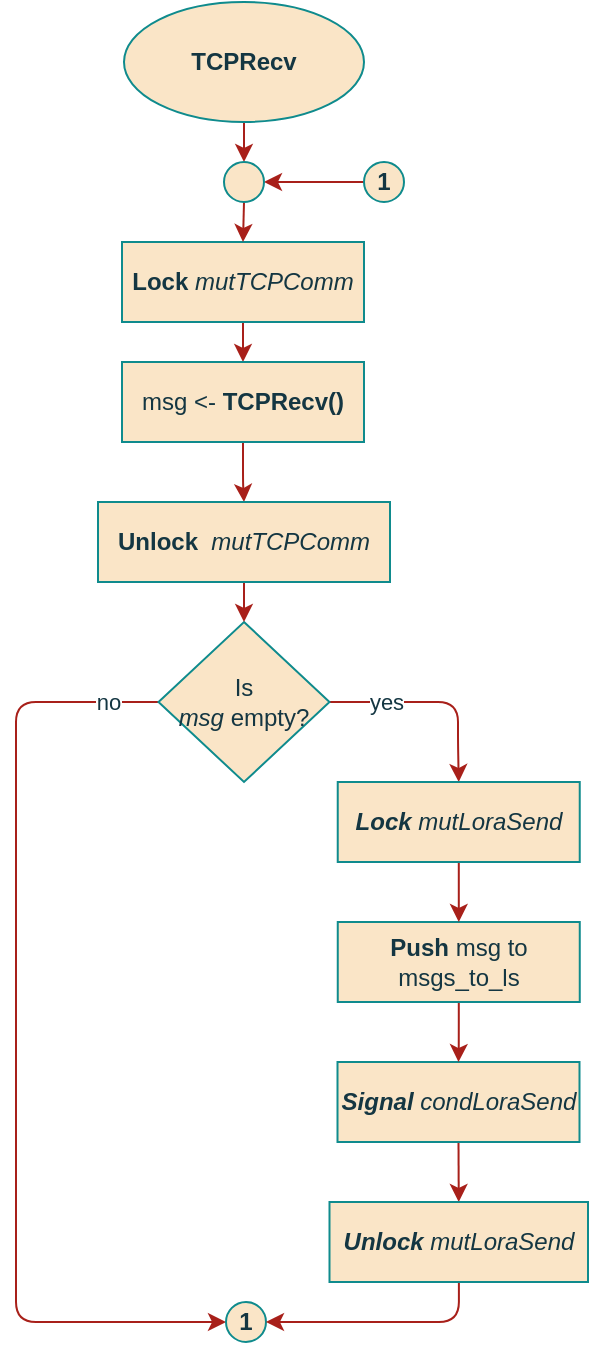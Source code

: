 <mxfile version="15.9.6" type="github" pages="2">
  <diagram id="FD5P43LTUvK0FRBp2iYE" name="tTCPRecv">
    <mxGraphModel dx="1422" dy="793" grid="1" gridSize="10" guides="1" tooltips="1" connect="1" arrows="1" fold="1" page="1" pageScale="1" pageWidth="827" pageHeight="1169" background="none" math="0" shadow="0">
      <root>
        <mxCell id="0" />
        <mxCell id="1" parent="0" />
        <mxCell id="dSsJfdRk3LbEZpbT1Tpg-6" style="edgeStyle=orthogonalEdgeStyle;curved=0;rounded=1;sketch=0;orthogonalLoop=1;jettySize=auto;html=1;entryX=0.5;entryY=0;entryDx=0;entryDy=0;fontColor=#143642;strokeColor=#A8201A;fillColor=#FAE5C7;" edge="1" parent="1" source="cBFfti2szmink36DWqsz-1" target="dSsJfdRk3LbEZpbT1Tpg-4">
          <mxGeometry relative="1" as="geometry" />
        </mxCell>
        <mxCell id="cBFfti2szmink36DWqsz-1" value="&lt;b&gt;TCPRecv&lt;/b&gt;" style="ellipse;whiteSpace=wrap;html=1;fillColor=#FAE5C7;strokeColor=#0F8B8D;fontColor=#143642;" vertex="1" parent="1">
          <mxGeometry x="354" y="40" width="120" height="60" as="geometry" />
        </mxCell>
        <mxCell id="CG6KJm1PyVAxM1OaOMc7-3" value="no" style="edgeStyle=orthogonalEdgeStyle;curved=0;rounded=1;sketch=0;orthogonalLoop=1;jettySize=auto;html=1;entryX=0;entryY=0.5;entryDx=0;entryDy=0;fontColor=#143642;strokeColor=#A8201A;fillColor=#FAE5C7;" edge="1" parent="1" source="cBFfti2szmink36DWqsz-6" target="fMEJDLGYgPY3dndvG8-7-2">
          <mxGeometry x="-0.895" relative="1" as="geometry">
            <Array as="points">
              <mxPoint x="300" y="390" />
              <mxPoint x="300" y="700" />
            </Array>
            <mxPoint as="offset" />
          </mxGeometry>
        </mxCell>
        <mxCell id="MJrX0ChfIYZPYiiOyUN_-1" value="yes" style="edgeStyle=orthogonalEdgeStyle;curved=0;rounded=1;sketch=0;orthogonalLoop=1;jettySize=auto;html=1;entryX=0.5;entryY=0;entryDx=0;entryDy=0;fontColor=#143642;strokeColor=#A8201A;fillColor=#FAE5C7;" edge="1" parent="1" source="cBFfti2szmink36DWqsz-6" target="SchhzYo4nLuRi2kMf2ey-2">
          <mxGeometry x="-0.466" relative="1" as="geometry">
            <mxPoint x="521.25" y="430" as="targetPoint" />
            <Array as="points">
              <mxPoint x="521" y="390" />
              <mxPoint x="521" y="410" />
            </Array>
            <mxPoint as="offset" />
          </mxGeometry>
        </mxCell>
        <mxCell id="cBFfti2szmink36DWqsz-6" value="&lt;div&gt;Is &lt;i&gt;&lt;br&gt;&lt;/i&gt;&lt;/div&gt;&lt;div&gt;&lt;i&gt;msg&lt;/i&gt; empty?&lt;/div&gt;" style="rhombus;whiteSpace=wrap;html=1;rounded=0;sketch=0;fontColor=#143642;strokeColor=#0F8B8D;fillColor=#FAE5C7;" vertex="1" parent="1">
          <mxGeometry x="371.25" y="350" width="85.5" height="80" as="geometry" />
        </mxCell>
        <mxCell id="dSsJfdRk3LbEZpbT1Tpg-9" value="" style="edgeStyle=orthogonalEdgeStyle;curved=0;rounded=1;sketch=0;orthogonalLoop=1;jettySize=auto;html=1;fontColor=#143642;strokeColor=#A8201A;fillColor=#FAE5C7;" edge="1" parent="1" source="fMEJDLGYgPY3dndvG8-7-1" target="fMEJDLGYgPY3dndvG8-7-3">
          <mxGeometry relative="1" as="geometry" />
        </mxCell>
        <mxCell id="fMEJDLGYgPY3dndvG8-7-1" value="&lt;b&gt;Lock&lt;/b&gt; &lt;i&gt;mutTCPComm&lt;/i&gt;" style="rounded=0;whiteSpace=wrap;html=1;sketch=0;fontColor=#143642;strokeColor=#0F8B8D;fillColor=#FAE5C7;" vertex="1" parent="1">
          <mxGeometry x="353" y="160" width="121" height="40" as="geometry" />
        </mxCell>
        <mxCell id="fMEJDLGYgPY3dndvG8-7-2" value="&lt;b&gt;1&lt;/b&gt;" style="ellipse;whiteSpace=wrap;html=1;aspect=fixed;rounded=0;sketch=0;fontColor=#143642;strokeColor=#0F8B8D;fillColor=#FAE5C7;" vertex="1" parent="1">
          <mxGeometry x="405" y="690" width="20" height="20" as="geometry" />
        </mxCell>
        <mxCell id="SchhzYo4nLuRi2kMf2ey-8" style="edgeStyle=orthogonalEdgeStyle;curved=0;rounded=1;sketch=0;orthogonalLoop=1;jettySize=auto;html=1;entryX=0.5;entryY=0;entryDx=0;entryDy=0;fontColor=#143642;strokeColor=#A8201A;fillColor=#FAE5C7;" edge="1" parent="1" source="fMEJDLGYgPY3dndvG8-7-3" target="SchhzYo4nLuRi2kMf2ey-7">
          <mxGeometry relative="1" as="geometry" />
        </mxCell>
        <mxCell id="fMEJDLGYgPY3dndvG8-7-3" value="msg &amp;lt;- &lt;b&gt;TCPRecv()&lt;/b&gt;" style="rounded=0;whiteSpace=wrap;html=1;sketch=0;fontColor=#143642;strokeColor=#0F8B8D;fillColor=#FAE5C7;" vertex="1" parent="1">
          <mxGeometry x="353" y="220" width="121" height="40" as="geometry" />
        </mxCell>
        <mxCell id="dSsJfdRk3LbEZpbT1Tpg-11" value="" style="edgeStyle=orthogonalEdgeStyle;curved=0;rounded=1;sketch=0;orthogonalLoop=1;jettySize=auto;html=1;fontColor=#143642;strokeColor=#A8201A;fillColor=#FAE5C7;" edge="1" parent="1" source="dSsJfdRk3LbEZpbT1Tpg-3" target="dSsJfdRk3LbEZpbT1Tpg-4">
          <mxGeometry relative="1" as="geometry" />
        </mxCell>
        <mxCell id="dSsJfdRk3LbEZpbT1Tpg-3" value="&lt;b&gt;1&lt;/b&gt;" style="ellipse;whiteSpace=wrap;html=1;aspect=fixed;rounded=0;sketch=0;fontColor=#143642;strokeColor=#0F8B8D;fillColor=#FAE5C7;" vertex="1" parent="1">
          <mxGeometry x="474" y="120" width="20" height="20" as="geometry" />
        </mxCell>
        <mxCell id="dSsJfdRk3LbEZpbT1Tpg-8" style="edgeStyle=orthogonalEdgeStyle;curved=0;rounded=1;sketch=0;orthogonalLoop=1;jettySize=auto;html=1;exitX=0.5;exitY=1;exitDx=0;exitDy=0;entryX=0.5;entryY=0;entryDx=0;entryDy=0;fontColor=#143642;strokeColor=#A8201A;fillColor=#FAE5C7;" edge="1" parent="1" source="dSsJfdRk3LbEZpbT1Tpg-4" target="fMEJDLGYgPY3dndvG8-7-1">
          <mxGeometry relative="1" as="geometry" />
        </mxCell>
        <mxCell id="dSsJfdRk3LbEZpbT1Tpg-4" value="" style="ellipse;whiteSpace=wrap;html=1;aspect=fixed;rounded=0;sketch=0;fontColor=#143642;strokeColor=#0F8B8D;fillColor=#FAE5C7;" vertex="1" parent="1">
          <mxGeometry x="404" y="120" width="20" height="20" as="geometry" />
        </mxCell>
        <mxCell id="9rQwFCvV1Kf9ksYENON1-7" style="edgeStyle=orthogonalEdgeStyle;curved=0;rounded=1;sketch=0;orthogonalLoop=1;jettySize=auto;html=1;exitX=0.5;exitY=1;exitDx=0;exitDy=0;entryX=0.5;entryY=0;entryDx=0;entryDy=0;fontColor=#143642;strokeColor=#A8201A;fillColor=#FAE5C7;" edge="1" parent="1" source="9rQwFCvV1Kf9ksYENON1-1" target="9rQwFCvV1Kf9ksYENON1-3">
          <mxGeometry relative="1" as="geometry" />
        </mxCell>
        <mxCell id="9rQwFCvV1Kf9ksYENON1-1" value="&lt;i&gt;&lt;b&gt;Signal &lt;/b&gt;condLoraSend&lt;/i&gt;" style="rounded=0;whiteSpace=wrap;html=1;sketch=0;fontColor=#143642;strokeColor=#0F8B8D;fillColor=#FAE5C7;" vertex="1" parent="1">
          <mxGeometry x="460.75" y="570" width="121" height="40" as="geometry" />
        </mxCell>
        <mxCell id="9rQwFCvV1Kf9ksYENON1-8" style="edgeStyle=orthogonalEdgeStyle;curved=0;rounded=1;sketch=0;orthogonalLoop=1;jettySize=auto;html=1;entryX=1;entryY=0.5;entryDx=0;entryDy=0;fontColor=#143642;strokeColor=#A8201A;fillColor=#FAE5C7;" edge="1" parent="1" source="9rQwFCvV1Kf9ksYENON1-3" target="fMEJDLGYgPY3dndvG8-7-2">
          <mxGeometry relative="1" as="geometry">
            <Array as="points">
              <mxPoint x="521" y="700" />
            </Array>
          </mxGeometry>
        </mxCell>
        <mxCell id="9rQwFCvV1Kf9ksYENON1-3" value="&lt;i&gt;&lt;b&gt;Unlock &lt;/b&gt;&lt;/i&gt;&lt;i&gt;mutLoraSend&lt;/i&gt;" style="rounded=0;whiteSpace=wrap;html=1;sketch=0;fontColor=#143642;strokeColor=#0F8B8D;fillColor=#FAE5C7;" vertex="1" parent="1">
          <mxGeometry x="456.75" y="640" width="129.25" height="40" as="geometry" />
        </mxCell>
        <mxCell id="SchhzYo4nLuRi2kMf2ey-6" style="edgeStyle=orthogonalEdgeStyle;curved=0;rounded=1;sketch=0;orthogonalLoop=1;jettySize=auto;html=1;entryX=0.5;entryY=0;entryDx=0;entryDy=0;fontColor=#143642;strokeColor=#A8201A;fillColor=#FAE5C7;" edge="1" parent="1" source="SchhzYo4nLuRi2kMf2ey-1" target="9rQwFCvV1Kf9ksYENON1-1">
          <mxGeometry relative="1" as="geometry" />
        </mxCell>
        <mxCell id="SchhzYo4nLuRi2kMf2ey-1" value="&lt;b&gt;Push &lt;/b&gt;msg to msgs_to_ls" style="rounded=0;whiteSpace=wrap;html=1;sketch=0;fontColor=#143642;strokeColor=#0F8B8D;fillColor=#FAE5C7;" vertex="1" parent="1">
          <mxGeometry x="460.88" y="500" width="121" height="40" as="geometry" />
        </mxCell>
        <mxCell id="SchhzYo4nLuRi2kMf2ey-4" value="" style="edgeStyle=orthogonalEdgeStyle;curved=0;rounded=1;sketch=0;orthogonalLoop=1;jettySize=auto;html=1;fontColor=#143642;strokeColor=#A8201A;fillColor=#FAE5C7;" edge="1" parent="1" source="SchhzYo4nLuRi2kMf2ey-2" target="SchhzYo4nLuRi2kMf2ey-1">
          <mxGeometry relative="1" as="geometry" />
        </mxCell>
        <mxCell id="SchhzYo4nLuRi2kMf2ey-2" value="&lt;i&gt;&lt;b&gt;Lock &lt;/b&gt;mutLoraSend&lt;/i&gt;" style="rounded=0;whiteSpace=wrap;html=1;sketch=0;fontColor=#143642;strokeColor=#0F8B8D;fillColor=#FAE5C7;" vertex="1" parent="1">
          <mxGeometry x="460.87" y="430" width="121" height="40" as="geometry" />
        </mxCell>
        <mxCell id="SchhzYo4nLuRi2kMf2ey-9" style="edgeStyle=orthogonalEdgeStyle;curved=0;rounded=1;sketch=0;orthogonalLoop=1;jettySize=auto;html=1;fontColor=#143642;strokeColor=#A8201A;fillColor=#FAE5C7;" edge="1" parent="1" source="SchhzYo4nLuRi2kMf2ey-7" target="cBFfti2szmink36DWqsz-6">
          <mxGeometry relative="1" as="geometry" />
        </mxCell>
        <mxCell id="SchhzYo4nLuRi2kMf2ey-7" value="&lt;b&gt;Unlock&amp;nbsp; &lt;/b&gt;&lt;i&gt;mutTCPComm&lt;/i&gt;" style="rounded=0;whiteSpace=wrap;html=1;sketch=0;fontColor=#143642;strokeColor=#0F8B8D;fillColor=#FAE5C7;" vertex="1" parent="1">
          <mxGeometry x="341" y="290" width="146" height="40" as="geometry" />
        </mxCell>
      </root>
    </mxGraphModel>
  </diagram>
  <diagram name="tTCPSend" id="8riATjirvW6mjSZnXq3o">
    <mxGraphModel dx="1673" dy="933" grid="1" gridSize="10" guides="1" tooltips="1" connect="1" arrows="1" fold="1" page="1" pageScale="1" pageWidth="827" pageHeight="1169" math="0" shadow="0">
      <root>
        <mxCell id="38bq3hdBxUj4zwWWSXF3-0" />
        <mxCell id="38bq3hdBxUj4zwWWSXF3-1" parent="38bq3hdBxUj4zwWWSXF3-0" />
        <mxCell id="cmmPCz5GPAusbrKcSlvN-0" value="" style="edgeStyle=orthogonalEdgeStyle;curved=0;rounded=1;sketch=0;orthogonalLoop=1;jettySize=auto;html=1;fontColor=#143642;strokeColor=#A8201A;fillColor=#FAE5C7;" edge="1" parent="38bq3hdBxUj4zwWWSXF3-1" source="cmmPCz5GPAusbrKcSlvN-1" target="cmmPCz5GPAusbrKcSlvN-5">
          <mxGeometry relative="1" as="geometry" />
        </mxCell>
        <mxCell id="cmmPCz5GPAusbrKcSlvN-1" value="&lt;b&gt;TCPSend&lt;/b&gt;" style="ellipse;whiteSpace=wrap;html=1;fillColor=#FAE5C7;strokeColor=#0F8B8D;fontColor=#143642;" vertex="1" parent="38bq3hdBxUj4zwWWSXF3-1">
          <mxGeometry x="354" y="40" width="120" height="60" as="geometry" />
        </mxCell>
        <mxCell id="cmmPCz5GPAusbrKcSlvN-2" value="" style="edgeStyle=orthogonalEdgeStyle;curved=0;rounded=1;sketch=0;orthogonalLoop=1;jettySize=auto;html=1;fontColor=#143642;strokeColor=#A8201A;fillColor=#FAE5C7;" edge="1" parent="38bq3hdBxUj4zwWWSXF3-1" source="cmmPCz5GPAusbrKcSlvN-3" target="cmmPCz5GPAusbrKcSlvN-7">
          <mxGeometry relative="1" as="geometry" />
        </mxCell>
        <mxCell id="cmmPCz5GPAusbrKcSlvN-3" value="&lt;b&gt;Lock&lt;/b&gt; &lt;i&gt;mutTCPSend&lt;/i&gt;" style="rounded=0;whiteSpace=wrap;html=1;sketch=0;fontColor=#143642;strokeColor=#0F8B8D;fillColor=#FAE5C7;" vertex="1" parent="38bq3hdBxUj4zwWWSXF3-1">
          <mxGeometry x="354" y="180" width="121" height="40" as="geometry" />
        </mxCell>
        <mxCell id="cmmPCz5GPAusbrKcSlvN-4" value="" style="edgeStyle=orthogonalEdgeStyle;curved=0;rounded=1;sketch=0;orthogonalLoop=1;jettySize=auto;html=1;fontColor=#143642;strokeColor=#A8201A;fillColor=#FAE5C7;" edge="1" parent="38bq3hdBxUj4zwWWSXF3-1" source="cmmPCz5GPAusbrKcSlvN-5" target="cmmPCz5GPAusbrKcSlvN-3">
          <mxGeometry relative="1" as="geometry" />
        </mxCell>
        <mxCell id="cmmPCz5GPAusbrKcSlvN-5" value="" style="ellipse;whiteSpace=wrap;html=1;aspect=fixed;rounded=0;sketch=0;fontColor=#143642;strokeColor=#0F8B8D;fillColor=#FAE5C7;" vertex="1" parent="38bq3hdBxUj4zwWWSXF3-1">
          <mxGeometry x="404.5" y="130" width="20" height="20" as="geometry" />
        </mxCell>
        <mxCell id="cmmPCz5GPAusbrKcSlvN-6" value="no" style="edgeStyle=orthogonalEdgeStyle;curved=0;rounded=1;sketch=0;orthogonalLoop=1;jettySize=auto;html=1;fontColor=#143642;strokeColor=#A8201A;fillColor=#FAE5C7;entryX=0.5;entryY=0;entryDx=0;entryDy=0;" edge="1" parent="38bq3hdBxUj4zwWWSXF3-1" source="cmmPCz5GPAusbrKcSlvN-7" target="cmmPCz5GPAusbrKcSlvN-11">
          <mxGeometry x="-0.67" relative="1" as="geometry">
            <Array as="points">
              <mxPoint x="519" y="290" />
            </Array>
            <mxPoint x="1" as="offset" />
          </mxGeometry>
        </mxCell>
        <mxCell id="2qXTBMH9zl-hqsFGs9-7-0" value="yes" style="edgeStyle=orthogonalEdgeStyle;curved=0;rounded=1;sketch=0;orthogonalLoop=1;jettySize=auto;html=1;entryX=0;entryY=0.5;entryDx=0;entryDy=0;fontColor=#143642;strokeColor=#A8201A;fillColor=#FAE5C7;" edge="1" parent="38bq3hdBxUj4zwWWSXF3-1" source="cmmPCz5GPAusbrKcSlvN-7" target="cmmPCz5GPAusbrKcSlvN-9">
          <mxGeometry x="-0.862" relative="1" as="geometry">
            <Array as="points">
              <mxPoint x="300" y="290" />
              <mxPoint x="300" y="410" />
            </Array>
            <mxPoint as="offset" />
          </mxGeometry>
        </mxCell>
        <mxCell id="cmmPCz5GPAusbrKcSlvN-7" value="&lt;div&gt;Is &lt;i&gt;&lt;br&gt;&lt;/i&gt;&lt;/div&gt;&lt;div&gt;&lt;i&gt;msgs_to_rs&lt;/i&gt; empty?&lt;/div&gt;" style="rhombus;whiteSpace=wrap;html=1;rounded=0;sketch=0;fontColor=#143642;strokeColor=#0F8B8D;fillColor=#FAE5C7;" vertex="1" parent="38bq3hdBxUj4zwWWSXF3-1">
          <mxGeometry x="371" y="250" width="85.5" height="80" as="geometry" />
        </mxCell>
        <mxCell id="cmmPCz5GPAusbrKcSlvN-8" value="" style="edgeStyle=orthogonalEdgeStyle;curved=0;rounded=1;sketch=0;orthogonalLoop=1;jettySize=auto;html=1;fontColor=#143642;strokeColor=#A8201A;fillColor=#FAE5C7;" edge="1" parent="38bq3hdBxUj4zwWWSXF3-1" source="cmmPCz5GPAusbrKcSlvN-9" target="cmmPCz5GPAusbrKcSlvN-19">
          <mxGeometry relative="1" as="geometry" />
        </mxCell>
        <mxCell id="cmmPCz5GPAusbrKcSlvN-9" value="" style="ellipse;whiteSpace=wrap;html=1;aspect=fixed;rounded=0;sketch=0;fontColor=#143642;strokeColor=#0F8B8D;fillColor=#FAE5C7;" vertex="1" parent="38bq3hdBxUj4zwWWSXF3-1">
          <mxGeometry x="404" y="400" width="20" height="20" as="geometry" />
        </mxCell>
        <mxCell id="cmmPCz5GPAusbrKcSlvN-10" style="edgeStyle=orthogonalEdgeStyle;curved=0;rounded=1;sketch=0;orthogonalLoop=1;jettySize=auto;html=1;entryX=1;entryY=0.5;entryDx=0;entryDy=0;fontColor=#143642;strokeColor=#A8201A;fillColor=#FAE5C7;" edge="1" parent="38bq3hdBxUj4zwWWSXF3-1" source="cmmPCz5GPAusbrKcSlvN-11" target="cmmPCz5GPAusbrKcSlvN-9">
          <mxGeometry relative="1" as="geometry">
            <Array as="points">
              <mxPoint x="519" y="410" />
            </Array>
          </mxGeometry>
        </mxCell>
        <mxCell id="cmmPCz5GPAusbrKcSlvN-11" value="&lt;b&gt;Wait&lt;/b&gt; &lt;i&gt;condTCPSend&lt;/i&gt;" style="rounded=0;whiteSpace=wrap;html=1;sketch=0;fontColor=#143642;strokeColor=#0F8B8D;fillColor=#FAE5C7;" vertex="1" parent="38bq3hdBxUj4zwWWSXF3-1">
          <mxGeometry x="444" y="340" width="150" height="40" as="geometry" />
        </mxCell>
        <mxCell id="t28lT9NTZmWUEet6o_mt-1" value="" style="edgeStyle=orthogonalEdgeStyle;curved=0;rounded=1;sketch=0;orthogonalLoop=1;jettySize=auto;html=1;fontColor=#143642;strokeColor=#A8201A;fillColor=#FAE5C7;" edge="1" parent="38bq3hdBxUj4zwWWSXF3-1" source="cmmPCz5GPAusbrKcSlvN-17" target="t28lT9NTZmWUEet6o_mt-0">
          <mxGeometry relative="1" as="geometry" />
        </mxCell>
        <mxCell id="cmmPCz5GPAusbrKcSlvN-17" value="&lt;b&gt;TCPSend&lt;/b&gt;(msg)" style="rounded=0;whiteSpace=wrap;html=1;sketch=0;fontColor=#143642;strokeColor=#0F8B8D;fillColor=#FAE5C7;" vertex="1" parent="38bq3hdBxUj4zwWWSXF3-1">
          <mxGeometry x="358" y="660" width="111" height="40" as="geometry" />
        </mxCell>
        <mxCell id="OvRx3g4JlVi_4P9PDY2Y-5" style="edgeStyle=orthogonalEdgeStyle;curved=0;rounded=1;sketch=0;orthogonalLoop=1;jettySize=auto;html=1;entryX=0.5;entryY=0;entryDx=0;entryDy=0;fontColor=#143642;strokeColor=#A8201A;fillColor=#FAE5C7;" edge="1" parent="38bq3hdBxUj4zwWWSXF3-1" source="cmmPCz5GPAusbrKcSlvN-19" target="OvRx3g4JlVi_4P9PDY2Y-0">
          <mxGeometry relative="1" as="geometry" />
        </mxCell>
        <mxCell id="cmmPCz5GPAusbrKcSlvN-19" value="&lt;b&gt;Unlock&lt;/b&gt; &lt;i&gt;mutTCPSend&lt;/i&gt;" style="rounded=0;whiteSpace=wrap;html=1;sketch=0;fontColor=#143642;strokeColor=#0F8B8D;fillColor=#FAE5C7;" vertex="1" parent="38bq3hdBxUj4zwWWSXF3-1">
          <mxGeometry x="353" y="450" width="121" height="40" as="geometry" />
        </mxCell>
        <mxCell id="cmmPCz5GPAusbrKcSlvN-20" value="&lt;b&gt;1&lt;/b&gt;" style="ellipse;whiteSpace=wrap;html=1;aspect=fixed;rounded=0;sketch=0;fontColor=#143642;strokeColor=#0F8B8D;fillColor=#FAE5C7;" vertex="1" parent="38bq3hdBxUj4zwWWSXF3-1">
          <mxGeometry x="404" y="800" width="20" height="20" as="geometry" />
        </mxCell>
        <mxCell id="cmmPCz5GPAusbrKcSlvN-21" value="" style="edgeStyle=orthogonalEdgeStyle;curved=0;rounded=1;sketch=0;orthogonalLoop=1;jettySize=auto;html=1;fontColor=#143642;strokeColor=#A8201A;fillColor=#FAE5C7;" edge="1" parent="38bq3hdBxUj4zwWWSXF3-1" source="cmmPCz5GPAusbrKcSlvN-22" target="cmmPCz5GPAusbrKcSlvN-5">
          <mxGeometry relative="1" as="geometry" />
        </mxCell>
        <mxCell id="cmmPCz5GPAusbrKcSlvN-22" value="&lt;b&gt;1&lt;/b&gt;" style="ellipse;whiteSpace=wrap;html=1;aspect=fixed;rounded=0;sketch=0;fontColor=#143642;strokeColor=#0F8B8D;fillColor=#FAE5C7;" vertex="1" parent="38bq3hdBxUj4zwWWSXF3-1">
          <mxGeometry x="475" y="130" width="20" height="20" as="geometry" />
        </mxCell>
        <mxCell id="t28lT9NTZmWUEet6o_mt-3" value="" style="edgeStyle=orthogonalEdgeStyle;curved=0;rounded=1;sketch=0;orthogonalLoop=1;jettySize=auto;html=1;fontColor=#143642;strokeColor=#A8201A;fillColor=#FAE5C7;" edge="1" parent="38bq3hdBxUj4zwWWSXF3-1" source="t28lT9NTZmWUEet6o_mt-0" target="cmmPCz5GPAusbrKcSlvN-20">
          <mxGeometry relative="1" as="geometry" />
        </mxCell>
        <mxCell id="t28lT9NTZmWUEet6o_mt-0" value="&lt;b&gt;Unlock&lt;/b&gt; &lt;i&gt;mutTCPComm&lt;/i&gt;" style="rounded=0;whiteSpace=wrap;html=1;sketch=0;fontColor=#143642;strokeColor=#0F8B8D;fillColor=#FAE5C7;" vertex="1" parent="38bq3hdBxUj4zwWWSXF3-1">
          <mxGeometry x="353" y="730" width="121" height="40" as="geometry" />
        </mxCell>
        <mxCell id="OvRx3g4JlVi_4P9PDY2Y-6" value="" style="edgeStyle=orthogonalEdgeStyle;curved=0;rounded=1;sketch=0;orthogonalLoop=1;jettySize=auto;html=1;fontColor=#143642;strokeColor=#A8201A;fillColor=#FAE5C7;" edge="1" parent="38bq3hdBxUj4zwWWSXF3-1" source="OvRx3g4JlVi_4P9PDY2Y-0" target="OvRx3g4JlVi_4P9PDY2Y-1">
          <mxGeometry relative="1" as="geometry" />
        </mxCell>
        <mxCell id="OvRx3g4JlVi_4P9PDY2Y-0" value="&lt;b&gt;Pop &lt;/b&gt;msg from msgs_to_rs&lt;i&gt;&lt;/i&gt;" style="rounded=0;whiteSpace=wrap;html=1;sketch=0;fontColor=#143642;strokeColor=#0F8B8D;fillColor=#FAE5C7;" vertex="1" parent="38bq3hdBxUj4zwWWSXF3-1">
          <mxGeometry x="338.5" y="520" width="150" height="40" as="geometry" />
        </mxCell>
        <mxCell id="OvRx3g4JlVi_4P9PDY2Y-7" style="edgeStyle=orthogonalEdgeStyle;curved=0;rounded=1;sketch=0;orthogonalLoop=1;jettySize=auto;html=1;entryX=0.5;entryY=0;entryDx=0;entryDy=0;fontColor=#143642;strokeColor=#A8201A;fillColor=#FAE5C7;" edge="1" parent="38bq3hdBxUj4zwWWSXF3-1" source="OvRx3g4JlVi_4P9PDY2Y-1" target="cmmPCz5GPAusbrKcSlvN-17">
          <mxGeometry relative="1" as="geometry" />
        </mxCell>
        <mxCell id="OvRx3g4JlVi_4P9PDY2Y-1" value="&lt;b&gt;Lock&lt;/b&gt; &lt;i&gt;mutTCPComm&lt;/i&gt;" style="rounded=0;whiteSpace=wrap;html=1;sketch=0;fontColor=#143642;strokeColor=#0F8B8D;fillColor=#FAE5C7;" vertex="1" parent="38bq3hdBxUj4zwWWSXF3-1">
          <mxGeometry x="353.25" y="590" width="121" height="40" as="geometry" />
        </mxCell>
      </root>
    </mxGraphModel>
  </diagram>
</mxfile>
